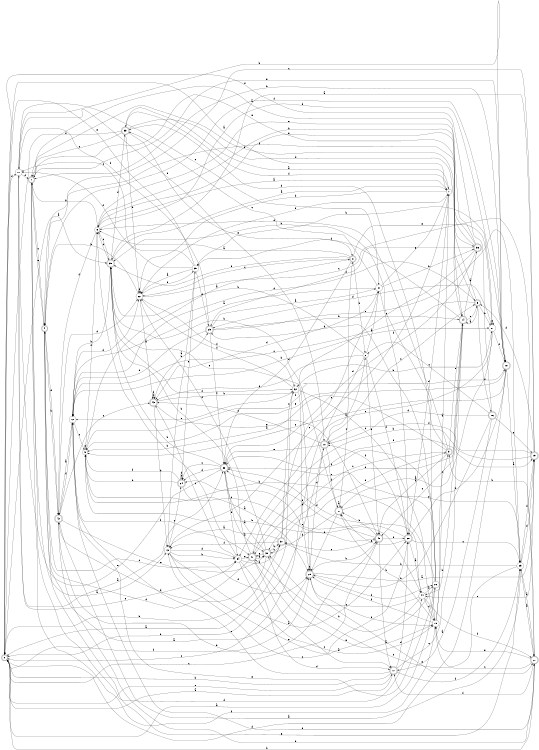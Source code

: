 digraph n36_7 {
__start0 [label="" shape="none"];

rankdir=LR;
size="8,5";

s0 [style="rounded,filled", color="black", fillcolor="white" shape="doublecircle", label="0"];
s1 [style="rounded,filled", color="black", fillcolor="white" shape="doublecircle", label="1"];
s2 [style="filled", color="black", fillcolor="white" shape="circle", label="2"];
s3 [style="rounded,filled", color="black", fillcolor="white" shape="doublecircle", label="3"];
s4 [style="rounded,filled", color="black", fillcolor="white" shape="doublecircle", label="4"];
s5 [style="rounded,filled", color="black", fillcolor="white" shape="doublecircle", label="5"];
s6 [style="filled", color="black", fillcolor="white" shape="circle", label="6"];
s7 [style="filled", color="black", fillcolor="white" shape="circle", label="7"];
s8 [style="rounded,filled", color="black", fillcolor="white" shape="doublecircle", label="8"];
s9 [style="filled", color="black", fillcolor="white" shape="circle", label="9"];
s10 [style="rounded,filled", color="black", fillcolor="white" shape="doublecircle", label="10"];
s11 [style="filled", color="black", fillcolor="white" shape="circle", label="11"];
s12 [style="filled", color="black", fillcolor="white" shape="circle", label="12"];
s13 [style="filled", color="black", fillcolor="white" shape="circle", label="13"];
s14 [style="rounded,filled", color="black", fillcolor="white" shape="doublecircle", label="14"];
s15 [style="filled", color="black", fillcolor="white" shape="circle", label="15"];
s16 [style="rounded,filled", color="black", fillcolor="white" shape="doublecircle", label="16"];
s17 [style="rounded,filled", color="black", fillcolor="white" shape="doublecircle", label="17"];
s18 [style="rounded,filled", color="black", fillcolor="white" shape="doublecircle", label="18"];
s19 [style="rounded,filled", color="black", fillcolor="white" shape="doublecircle", label="19"];
s20 [style="rounded,filled", color="black", fillcolor="white" shape="doublecircle", label="20"];
s21 [style="filled", color="black", fillcolor="white" shape="circle", label="21"];
s22 [style="filled", color="black", fillcolor="white" shape="circle", label="22"];
s23 [style="filled", color="black", fillcolor="white" shape="circle", label="23"];
s24 [style="rounded,filled", color="black", fillcolor="white" shape="doublecircle", label="24"];
s25 [style="rounded,filled", color="black", fillcolor="white" shape="doublecircle", label="25"];
s26 [style="filled", color="black", fillcolor="white" shape="circle", label="26"];
s27 [style="rounded,filled", color="black", fillcolor="white" shape="doublecircle", label="27"];
s28 [style="rounded,filled", color="black", fillcolor="white" shape="doublecircle", label="28"];
s29 [style="rounded,filled", color="black", fillcolor="white" shape="doublecircle", label="29"];
s30 [style="rounded,filled", color="black", fillcolor="white" shape="doublecircle", label="30"];
s31 [style="filled", color="black", fillcolor="white" shape="circle", label="31"];
s32 [style="filled", color="black", fillcolor="white" shape="circle", label="32"];
s33 [style="rounded,filled", color="black", fillcolor="white" shape="doublecircle", label="33"];
s34 [style="filled", color="black", fillcolor="white" shape="circle", label="34"];
s35 [style="filled", color="black", fillcolor="white" shape="circle", label="35"];
s36 [style="rounded,filled", color="black", fillcolor="white" shape="doublecircle", label="36"];
s37 [style="rounded,filled", color="black", fillcolor="white" shape="doublecircle", label="37"];
s38 [style="rounded,filled", color="black", fillcolor="white" shape="doublecircle", label="38"];
s39 [style="rounded,filled", color="black", fillcolor="white" shape="doublecircle", label="39"];
s40 [style="rounded,filled", color="black", fillcolor="white" shape="doublecircle", label="40"];
s41 [style="rounded,filled", color="black", fillcolor="white" shape="doublecircle", label="41"];
s42 [style="rounded,filled", color="black", fillcolor="white" shape="doublecircle", label="42"];
s43 [style="rounded,filled", color="black", fillcolor="white" shape="doublecircle", label="43"];
s44 [style="filled", color="black", fillcolor="white" shape="circle", label="44"];
s0 -> s39 [label="a"];
s0 -> s20 [label="b"];
s0 -> s40 [label="c"];
s0 -> s11 [label="d"];
s0 -> s17 [label="e"];
s0 -> s29 [label="f"];
s1 -> s13 [label="a"];
s1 -> s14 [label="b"];
s1 -> s4 [label="c"];
s1 -> s44 [label="d"];
s1 -> s18 [label="e"];
s1 -> s15 [label="f"];
s2 -> s31 [label="a"];
s2 -> s39 [label="b"];
s2 -> s0 [label="c"];
s2 -> s40 [label="d"];
s2 -> s43 [label="e"];
s2 -> s28 [label="f"];
s3 -> s9 [label="a"];
s3 -> s39 [label="b"];
s3 -> s41 [label="c"];
s3 -> s6 [label="d"];
s3 -> s14 [label="e"];
s3 -> s40 [label="f"];
s4 -> s29 [label="a"];
s4 -> s42 [label="b"];
s4 -> s34 [label="c"];
s4 -> s42 [label="d"];
s4 -> s1 [label="e"];
s4 -> s5 [label="f"];
s5 -> s14 [label="a"];
s5 -> s21 [label="b"];
s5 -> s12 [label="c"];
s5 -> s12 [label="d"];
s5 -> s1 [label="e"];
s5 -> s16 [label="f"];
s6 -> s7 [label="a"];
s6 -> s1 [label="b"];
s6 -> s39 [label="c"];
s6 -> s18 [label="d"];
s6 -> s36 [label="e"];
s6 -> s42 [label="f"];
s7 -> s0 [label="a"];
s7 -> s22 [label="b"];
s7 -> s13 [label="c"];
s7 -> s28 [label="d"];
s7 -> s22 [label="e"];
s7 -> s33 [label="f"];
s8 -> s6 [label="a"];
s8 -> s2 [label="b"];
s8 -> s22 [label="c"];
s8 -> s38 [label="d"];
s8 -> s21 [label="e"];
s8 -> s39 [label="f"];
s9 -> s8 [label="a"];
s9 -> s44 [label="b"];
s9 -> s40 [label="c"];
s9 -> s6 [label="d"];
s9 -> s9 [label="e"];
s9 -> s18 [label="f"];
s10 -> s2 [label="a"];
s10 -> s0 [label="b"];
s10 -> s5 [label="c"];
s10 -> s43 [label="d"];
s10 -> s38 [label="e"];
s10 -> s27 [label="f"];
s11 -> s38 [label="a"];
s11 -> s18 [label="b"];
s11 -> s31 [label="c"];
s11 -> s10 [label="d"];
s11 -> s34 [label="e"];
s11 -> s1 [label="f"];
s12 -> s42 [label="a"];
s12 -> s21 [label="b"];
s12 -> s9 [label="c"];
s12 -> s22 [label="d"];
s12 -> s26 [label="e"];
s12 -> s41 [label="f"];
s13 -> s28 [label="a"];
s13 -> s34 [label="b"];
s13 -> s24 [label="c"];
s13 -> s34 [label="d"];
s13 -> s28 [label="e"];
s13 -> s29 [label="f"];
s14 -> s36 [label="a"];
s14 -> s44 [label="b"];
s14 -> s40 [label="c"];
s14 -> s30 [label="d"];
s14 -> s5 [label="e"];
s14 -> s35 [label="f"];
s15 -> s7 [label="a"];
s15 -> s27 [label="b"];
s15 -> s3 [label="c"];
s15 -> s33 [label="d"];
s15 -> s29 [label="e"];
s15 -> s29 [label="f"];
s16 -> s17 [label="a"];
s16 -> s29 [label="b"];
s16 -> s2 [label="c"];
s16 -> s10 [label="d"];
s16 -> s19 [label="e"];
s16 -> s0 [label="f"];
s17 -> s0 [label="a"];
s17 -> s0 [label="b"];
s17 -> s14 [label="c"];
s17 -> s28 [label="d"];
s17 -> s12 [label="e"];
s17 -> s23 [label="f"];
s18 -> s23 [label="a"];
s18 -> s1 [label="b"];
s18 -> s9 [label="c"];
s18 -> s0 [label="d"];
s18 -> s9 [label="e"];
s18 -> s4 [label="f"];
s19 -> s39 [label="a"];
s19 -> s41 [label="b"];
s19 -> s4 [label="c"];
s19 -> s5 [label="d"];
s19 -> s44 [label="e"];
s19 -> s10 [label="f"];
s20 -> s23 [label="a"];
s20 -> s3 [label="b"];
s20 -> s15 [label="c"];
s20 -> s12 [label="d"];
s20 -> s15 [label="e"];
s20 -> s17 [label="f"];
s21 -> s27 [label="a"];
s21 -> s35 [label="b"];
s21 -> s34 [label="c"];
s21 -> s25 [label="d"];
s21 -> s21 [label="e"];
s21 -> s18 [label="f"];
s22 -> s43 [label="a"];
s22 -> s4 [label="b"];
s22 -> s20 [label="c"];
s22 -> s22 [label="d"];
s22 -> s35 [label="e"];
s22 -> s32 [label="f"];
s23 -> s20 [label="a"];
s23 -> s37 [label="b"];
s23 -> s30 [label="c"];
s23 -> s19 [label="d"];
s23 -> s4 [label="e"];
s23 -> s19 [label="f"];
s24 -> s29 [label="a"];
s24 -> s9 [label="b"];
s24 -> s24 [label="c"];
s24 -> s24 [label="d"];
s24 -> s35 [label="e"];
s24 -> s9 [label="f"];
s25 -> s31 [label="a"];
s25 -> s14 [label="b"];
s25 -> s38 [label="c"];
s25 -> s12 [label="d"];
s25 -> s23 [label="e"];
s25 -> s11 [label="f"];
s26 -> s0 [label="a"];
s26 -> s9 [label="b"];
s26 -> s13 [label="c"];
s26 -> s25 [label="d"];
s26 -> s38 [label="e"];
s26 -> s38 [label="f"];
s27 -> s27 [label="a"];
s27 -> s39 [label="b"];
s27 -> s8 [label="c"];
s27 -> s30 [label="d"];
s27 -> s23 [label="e"];
s27 -> s29 [label="f"];
s28 -> s44 [label="a"];
s28 -> s18 [label="b"];
s28 -> s23 [label="c"];
s28 -> s38 [label="d"];
s28 -> s27 [label="e"];
s28 -> s10 [label="f"];
s29 -> s19 [label="a"];
s29 -> s40 [label="b"];
s29 -> s29 [label="c"];
s29 -> s10 [label="d"];
s29 -> s20 [label="e"];
s29 -> s26 [label="f"];
s30 -> s38 [label="a"];
s30 -> s37 [label="b"];
s30 -> s37 [label="c"];
s30 -> s42 [label="d"];
s30 -> s41 [label="e"];
s30 -> s22 [label="f"];
s31 -> s12 [label="a"];
s31 -> s36 [label="b"];
s31 -> s33 [label="c"];
s31 -> s43 [label="d"];
s31 -> s7 [label="e"];
s31 -> s28 [label="f"];
s32 -> s0 [label="a"];
s32 -> s21 [label="b"];
s32 -> s15 [label="c"];
s32 -> s29 [label="d"];
s32 -> s12 [label="e"];
s32 -> s22 [label="f"];
s33 -> s7 [label="a"];
s33 -> s22 [label="b"];
s33 -> s1 [label="c"];
s33 -> s14 [label="d"];
s33 -> s8 [label="e"];
s33 -> s0 [label="f"];
s34 -> s15 [label="a"];
s34 -> s6 [label="b"];
s34 -> s43 [label="c"];
s34 -> s17 [label="d"];
s34 -> s41 [label="e"];
s34 -> s37 [label="f"];
s35 -> s22 [label="a"];
s35 -> s13 [label="b"];
s35 -> s11 [label="c"];
s35 -> s25 [label="d"];
s35 -> s0 [label="e"];
s35 -> s11 [label="f"];
s36 -> s1 [label="a"];
s36 -> s6 [label="b"];
s36 -> s32 [label="c"];
s36 -> s38 [label="d"];
s36 -> s6 [label="e"];
s36 -> s25 [label="f"];
s37 -> s13 [label="a"];
s37 -> s0 [label="b"];
s37 -> s32 [label="c"];
s37 -> s3 [label="d"];
s37 -> s31 [label="e"];
s37 -> s13 [label="f"];
s38 -> s30 [label="a"];
s38 -> s39 [label="b"];
s38 -> s24 [label="c"];
s38 -> s24 [label="d"];
s38 -> s11 [label="e"];
s38 -> s34 [label="f"];
s39 -> s7 [label="a"];
s39 -> s12 [label="b"];
s39 -> s6 [label="c"];
s39 -> s33 [label="d"];
s39 -> s29 [label="e"];
s39 -> s32 [label="f"];
s40 -> s17 [label="a"];
s40 -> s27 [label="b"];
s40 -> s37 [label="c"];
s40 -> s42 [label="d"];
s40 -> s28 [label="e"];
s40 -> s38 [label="f"];
s41 -> s30 [label="a"];
s41 -> s39 [label="b"];
s41 -> s17 [label="c"];
s41 -> s4 [label="d"];
s41 -> s15 [label="e"];
s41 -> s19 [label="f"];
s42 -> s23 [label="a"];
s42 -> s20 [label="b"];
s42 -> s43 [label="c"];
s42 -> s22 [label="d"];
s42 -> s30 [label="e"];
s42 -> s12 [label="f"];
s43 -> s25 [label="a"];
s43 -> s32 [label="b"];
s43 -> s43 [label="c"];
s43 -> s13 [label="d"];
s43 -> s40 [label="e"];
s43 -> s43 [label="f"];
s44 -> s26 [label="a"];
s44 -> s41 [label="b"];
s44 -> s30 [label="c"];
s44 -> s15 [label="d"];
s44 -> s24 [label="e"];
s44 -> s20 [label="f"];

}